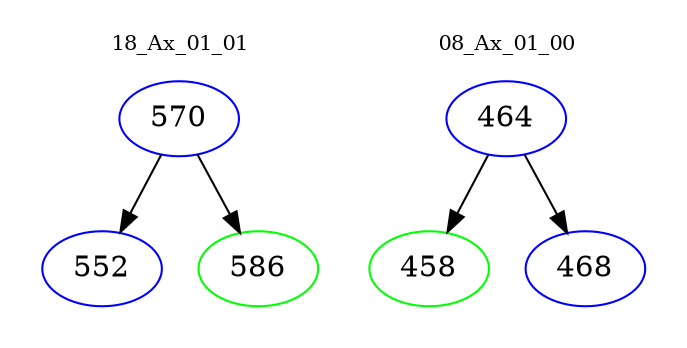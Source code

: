 digraph{
subgraph cluster_0 {
color = white
label = "18_Ax_01_01";
fontsize=10;
T0_570 [label="570", color="blue"]
T0_570 -> T0_552 [color="black"]
T0_552 [label="552", color="blue"]
T0_570 -> T0_586 [color="black"]
T0_586 [label="586", color="green"]
}
subgraph cluster_1 {
color = white
label = "08_Ax_01_00";
fontsize=10;
T1_464 [label="464", color="blue"]
T1_464 -> T1_458 [color="black"]
T1_458 [label="458", color="green"]
T1_464 -> T1_468 [color="black"]
T1_468 [label="468", color="blue"]
}
}
